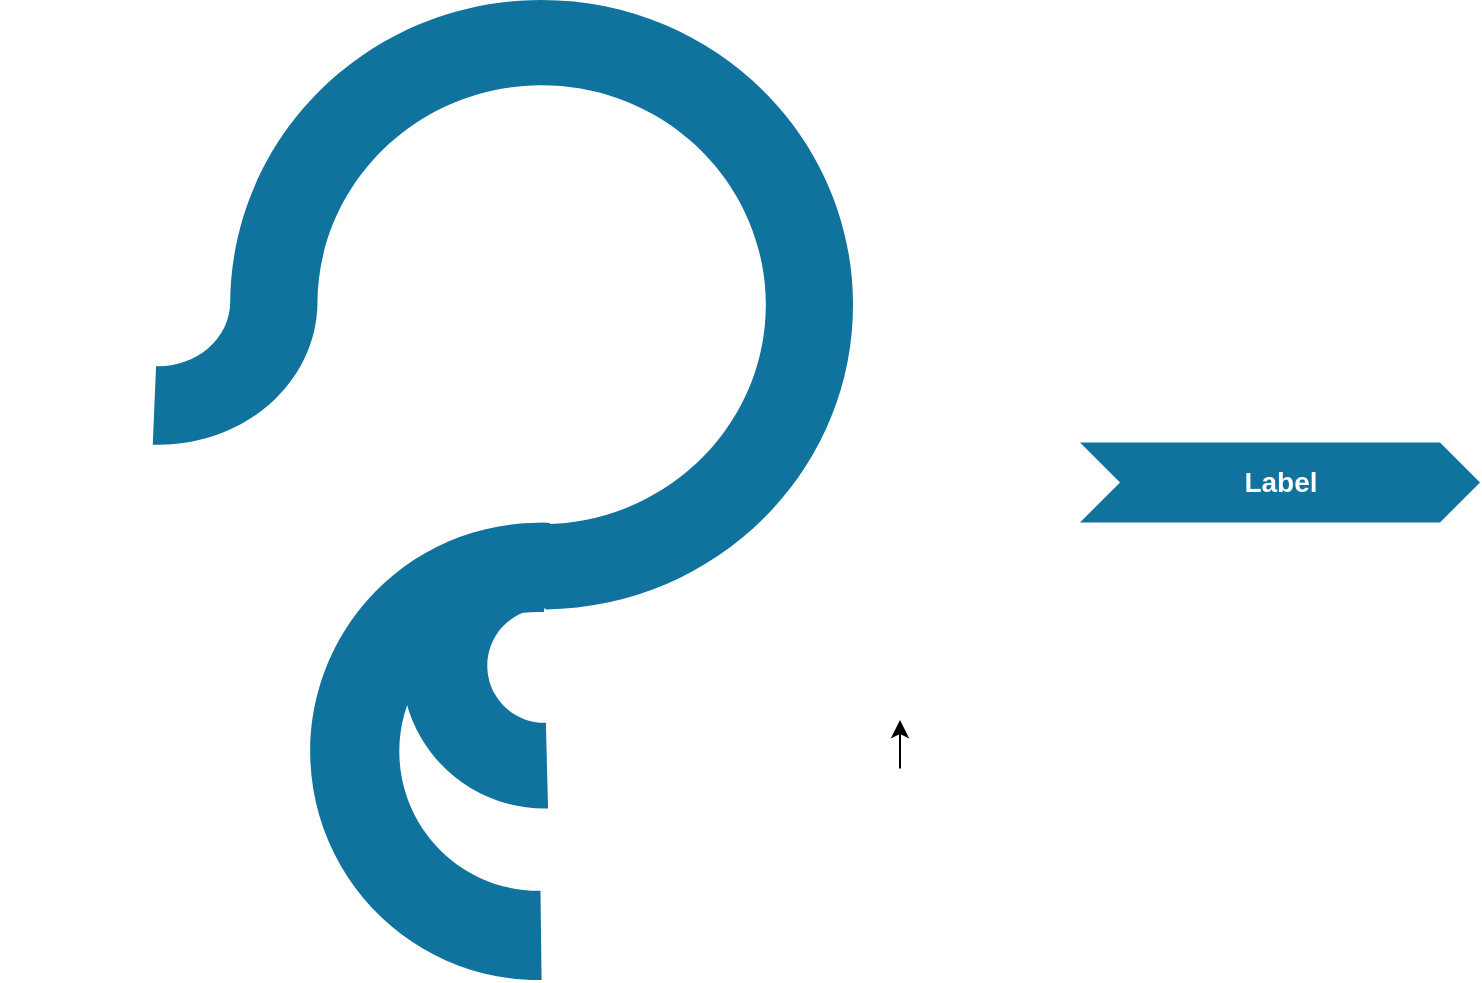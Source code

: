 <mxfile version="14.4.4" type="github">
  <diagram id="07fea595-8f29-1299-0266-81d95cde20df" name="Page-1">
    <mxGraphModel dx="253" dy="1612" grid="1" gridSize="10" guides="1" tooltips="1" connect="1" arrows="1" fold="1" page="1" pageScale="1" pageWidth="1169" pageHeight="827" background="#ffffff" math="0" shadow="0">
      <root>
        <mxCell id="0" />
        <mxCell id="1" parent="0" />
        <mxCell id="SEQHYM2s3cJmgEnnsGSw-772" value="Label" style="html=1;shape=mxgraph.infographic.ribbonSimple;notch1=20;notch2=20;fillColor=#10739E;strokeColor=none;align=center;verticalAlign=middle;fontColor=#ffffff;fontSize=14;fontStyle=1;" vertex="1" parent="1">
          <mxGeometry x="2090" y="-408.78" width="200" height="40" as="geometry" />
        </mxCell>
        <mxCell id="SEQHYM2s3cJmgEnnsGSw-773" value="" style="group" vertex="1" connectable="0" parent="1">
          <mxGeometry x="1550" y="-630" width="450" height="490" as="geometry" />
        </mxCell>
        <mxCell id="SEQHYM2s3cJmgEnnsGSw-767" value="" style="verticalLabelPosition=bottom;verticalAlign=top;html=1;shape=mxgraph.basic.partConcEllipse;fillColor=#10739E;strokeColor=none;startAngle=0.25;endAngle=0.998;arcWidth=0.28;rotation=-180;" vertex="1" parent="SEQHYM2s3cJmgEnnsGSw-773">
          <mxGeometry x="115.079" width="311.431" height="304.757" as="geometry" />
        </mxCell>
        <mxCell id="SEQHYM2s3cJmgEnnsGSw-768" value="" style="verticalLabelPosition=bottom;verticalAlign=top;html=1;shape=mxgraph.basic.partConcEllipse;fillColor=#10739E;strokeColor=none;startAngle=0.246;endAngle=0.756;arcWidth=0.6;rotation=90;" vertex="1" parent="SEQHYM2s3cJmgEnnsGSw-773">
          <mxGeometry x="200.794" y="261.429" width="142.858" height="142.857" as="geometry" />
        </mxCell>
        <mxCell id="SEQHYM2s3cJmgEnnsGSw-769" value="" style="verticalLabelPosition=bottom;verticalAlign=top;html=1;shape=mxgraph.basic.partConcEllipse;fillColor=#10739E;strokeColor=none;startAngle=0.248;endAngle=0.756;arcWidth=0.39;rotation=90;" vertex="1" parent="SEQHYM2s3cJmgEnnsGSw-773">
          <mxGeometry x="155.08" y="261.429" width="228.573" height="228.571" as="geometry" />
        </mxCell>
        <mxCell id="SEQHYM2s3cJmgEnnsGSw-770" value="" style="verticalLabelPosition=bottom;verticalAlign=top;html=1;shape=mxgraph.basic.partConcEllipse;fillColor=#10739E;strokeColor=none;startAngle=0.502;endAngle=0.756;arcWidth=0.55;rotation=90;direction=west;" vertex="1" parent="SEQHYM2s3cJmgEnnsGSw-773">
          <mxGeometry x="7.936" y="71.586" width="142.858" height="158.729" as="geometry" />
        </mxCell>
        <mxCell id="SEQHYM2s3cJmgEnnsGSw-775" style="edgeStyle=orthogonalEdgeStyle;rounded=0;orthogonalLoop=1;jettySize=auto;html=1;exitX=1;exitY=0.5;exitDx=0;exitDy=0;exitPerimeter=0;" edge="1" parent="1">
          <mxGeometry relative="1" as="geometry">
            <mxPoint x="2000" y="-270" as="targetPoint" />
            <mxPoint x="2000" y="-245.71" as="sourcePoint" />
          </mxGeometry>
        </mxCell>
      </root>
    </mxGraphModel>
  </diagram>
</mxfile>

